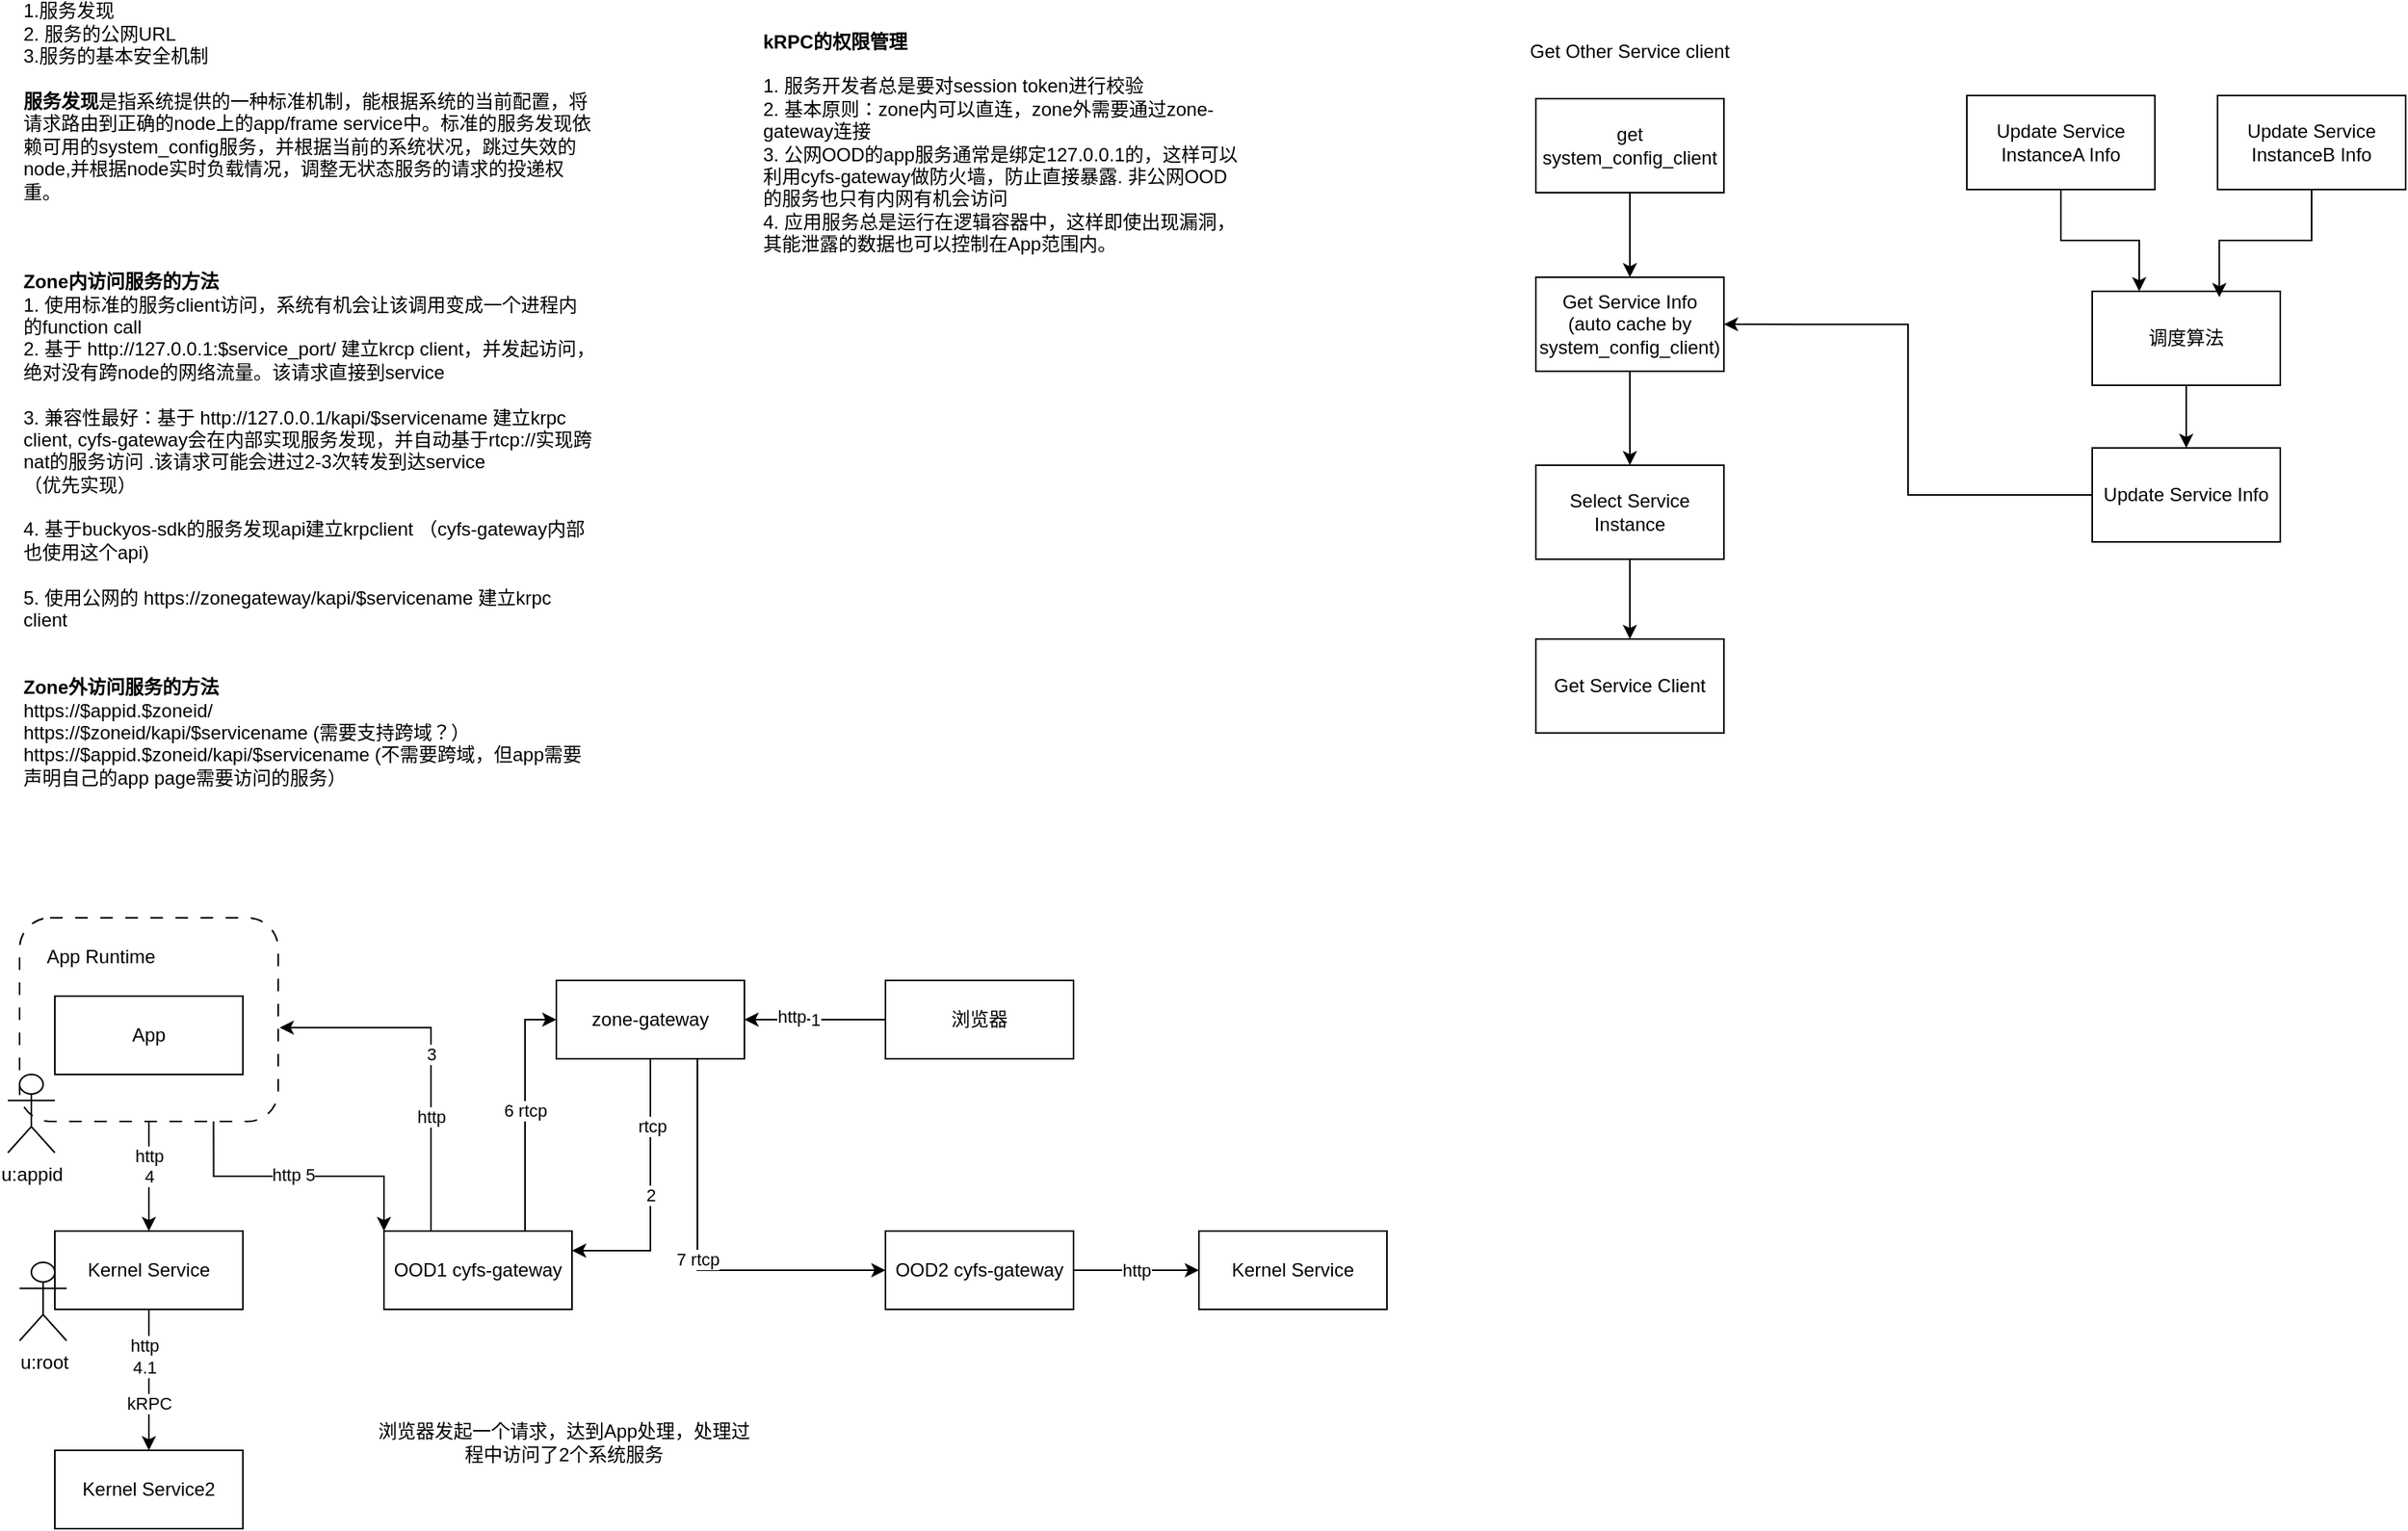<mxfile>
    <diagram id="jFDUv6gtdhWQ-9QrN_Wb" name="Page-1">
        <mxGraphModel dx="2035" dy="1152" grid="1" gridSize="10" guides="1" tooltips="1" connect="1" arrows="1" fold="1" page="1" pageScale="1" pageWidth="850" pageHeight="1100" math="0" shadow="0">
            <root>
                <mxCell id="0"/>
                <mxCell id="1" parent="0"/>
                <mxCell id="2" value="kRPC" style="edgeStyle=orthogonalEdgeStyle;rounded=0;orthogonalLoop=1;jettySize=auto;html=1;exitX=0.5;exitY=1;exitDx=0;exitDy=0;entryX=0.5;entryY=0;entryDx=0;entryDy=0;" edge="1" parent="1" source="4" target="14">
                    <mxGeometry x="0.333" relative="1" as="geometry">
                        <mxPoint as="offset"/>
                    </mxGeometry>
                </mxCell>
                <mxCell id="3" value="http&lt;div&gt;4.1&lt;/div&gt;" style="edgeLabel;html=1;align=center;verticalAlign=middle;resizable=0;points=[];" vertex="1" connectable="0" parent="2">
                    <mxGeometry x="-0.348" y="-3" relative="1" as="geometry">
                        <mxPoint as="offset"/>
                    </mxGeometry>
                </mxCell>
                <mxCell id="4" value="Kernel Service" style="rounded=0;whiteSpace=wrap;html=1;" vertex="1" parent="1">
                    <mxGeometry x="140" y="790" width="120" height="50" as="geometry"/>
                </mxCell>
                <mxCell id="5" value="App" style="rounded=0;whiteSpace=wrap;html=1;" vertex="1" parent="1">
                    <mxGeometry x="140" y="640" width="120" height="50" as="geometry"/>
                </mxCell>
                <mxCell id="6" value="4" style="edgeStyle=orthogonalEdgeStyle;rounded=0;orthogonalLoop=1;jettySize=auto;html=1;entryX=0.5;entryY=0;entryDx=0;entryDy=0;" edge="1" parent="1" source="10" target="4">
                    <mxGeometry relative="1" as="geometry"/>
                </mxCell>
                <mxCell id="7" value="http" style="edgeLabel;html=1;align=center;verticalAlign=middle;resizable=0;points=[];" vertex="1" connectable="0" parent="6">
                    <mxGeometry x="-0.365" relative="1" as="geometry">
                        <mxPoint as="offset"/>
                    </mxGeometry>
                </mxCell>
                <mxCell id="8" value="5" style="edgeStyle=orthogonalEdgeStyle;rounded=0;orthogonalLoop=1;jettySize=auto;html=1;exitX=0.75;exitY=1;exitDx=0;exitDy=0;entryX=0;entryY=0;entryDx=0;entryDy=0;" edge="1" parent="1" source="10" target="18">
                    <mxGeometry relative="1" as="geometry"/>
                </mxCell>
                <mxCell id="9" value="http 5" style="edgeLabel;html=1;align=center;verticalAlign=middle;resizable=0;points=[];" vertex="1" connectable="0" parent="8">
                    <mxGeometry x="-0.047" y="1" relative="1" as="geometry">
                        <mxPoint as="offset"/>
                    </mxGeometry>
                </mxCell>
                <mxCell id="10" value="" style="rounded=1;whiteSpace=wrap;html=1;fillColor=none;dashed=1;dashPattern=8 8;" vertex="1" parent="1">
                    <mxGeometry x="117.5" y="590" width="165" height="130" as="geometry"/>
                </mxCell>
                <mxCell id="11" value="App Runtime" style="text;html=1;strokeColor=none;fillColor=none;align=center;verticalAlign=middle;whiteSpace=wrap;rounded=0;" vertex="1" parent="1">
                    <mxGeometry x="117.5" y="600" width="102.5" height="30" as="geometry"/>
                </mxCell>
                <mxCell id="12" value="u:root" style="shape=umlActor;verticalLabelPosition=bottom;verticalAlign=top;html=1;outlineConnect=0;" vertex="1" parent="1">
                    <mxGeometry x="117.5" y="810" width="30" height="50" as="geometry"/>
                </mxCell>
                <mxCell id="13" value="u:appid" style="shape=umlActor;verticalLabelPosition=bottom;verticalAlign=top;html=1;outlineConnect=0;" vertex="1" parent="1">
                    <mxGeometry x="110" y="690" width="30" height="50" as="geometry"/>
                </mxCell>
                <mxCell id="14" value="Kernel Service2" style="rounded=0;whiteSpace=wrap;html=1;" vertex="1" parent="1">
                    <mxGeometry x="140" y="930" width="120" height="50" as="geometry"/>
                </mxCell>
                <mxCell id="15" value="&lt;b&gt;kRPC的权限管理&lt;/b&gt;&lt;div&gt;&lt;br&gt;&lt;/div&gt;&lt;div&gt;1. 服务开发者总是要对session token进行校验&lt;/div&gt;&lt;div&gt;2. 基本原则：zone内可以直连，zone外需要通过zone-gateway连接&lt;/div&gt;&lt;div style=&quot;&quot;&gt;3. 公网OOD的app服务通常是绑定127.0.0.1的，这样可以利用cyfs-gateway做防火墙，防止直接暴露. 非公网OOD的服务也只有内网有机会访问&lt;/div&gt;&lt;div&gt;4. 应用服务总是运行在逻辑容器中，这样即使出现漏洞，其能泄露的数据也可以控制在App范围内。&lt;/div&gt;" style="text;html=1;align=left;verticalAlign=middle;whiteSpace=wrap;rounded=0;" vertex="1" parent="1">
                    <mxGeometry x="590" y="10" width="310" height="170" as="geometry"/>
                </mxCell>
                <mxCell id="16" value="1.服务发现&lt;div&gt;2. 服务的公网URL&lt;/div&gt;&lt;div&gt;3.服务的基本安全机制&lt;/div&gt;&lt;div&gt;&lt;br&gt;&lt;/div&gt;&lt;div&gt;&lt;b&gt;服务发现&lt;/b&gt;是指系统提供的一种标准机制，能根据系统的当前配置，将请求路由到正确的node上的app/frame service中。标准的服务发现依赖可用的system_config服务，并根据当前的系统状况，跳过失效的node,并根据node实时负载情况，调整无状态服务的请求的投递权重。&lt;/div&gt;&lt;div&gt;&lt;br&gt;&lt;/div&gt;&lt;div&gt;&lt;br&gt;&lt;/div&gt;&lt;div&gt;&lt;br&gt;&lt;/div&gt;&lt;div&gt;&lt;b&gt;Zone内访问服务的方法&lt;/b&gt;&lt;/div&gt;&lt;div&gt;1. 使用标准的服务client访问，系统有机会让该调用变成一个进程内的function call&lt;/div&gt;&lt;div&gt;2. 基于 http://127.0.0.1:$service_port/ 建立krcp client，并发起访问，绝对没有跨node的网络流量。该请求直接到service&lt;/div&gt;&lt;div&gt;&lt;br&gt;&lt;/div&gt;&lt;div&gt;3. 兼容性最好：基于 http://127.0.0.1/kapi/$servicename 建立krpc client, cyfs-gateway会在内部实现服务发现，并自动基于rtcp://实现跨nat的服务访问 .该请求可能会进过2-3次转发到达service&lt;/div&gt;&lt;div&gt;（优先实现）&lt;/div&gt;&lt;div&gt;&lt;br&gt;&lt;/div&gt;&lt;div&gt;4. 基于buckyos-sdk的服务发现api建立krpclient （cyfs-gateway内部也使用这个api)&lt;/div&gt;&lt;div&gt;&lt;br&gt;&lt;/div&gt;&lt;div&gt;5. 使用公网的 https://zonegateway/kapi/$servicename 建立krpc client&lt;/div&gt;&lt;div&gt;&lt;br&gt;&lt;/div&gt;&lt;div&gt;&lt;br&gt;&lt;/div&gt;&lt;div&gt;&lt;b&gt;Zone外访问服务的方法&lt;/b&gt;&lt;/div&gt;&lt;div&gt;https://$appid.$zoneid/&lt;/div&gt;&lt;div&gt;&lt;div&gt;https://$zoneid/kapi/$servicename (需要支持跨域？）&lt;/div&gt;&lt;div&gt;&lt;span style=&quot;background-color: transparent; color: light-dark(rgb(0, 0, 0), rgb(255, 255, 255));&quot;&gt;https://$appid.$zoneid/kapi/$servicename (不需要跨域，但app需要声明自己的app page需要访问的服务）&lt;/span&gt;&lt;/div&gt;&lt;div&gt;&lt;div&gt;&lt;br&gt;&lt;/div&gt;&lt;/div&gt;&lt;/div&gt;" style="text;html=1;align=left;verticalAlign=middle;whiteSpace=wrap;rounded=0;" vertex="1" parent="1">
                    <mxGeometry x="118" y="22" width="367" height="482" as="geometry"/>
                </mxCell>
                <mxCell id="17" value="6 rtcp" style="edgeStyle=orthogonalEdgeStyle;rounded=0;orthogonalLoop=1;jettySize=auto;html=1;exitX=0.75;exitY=0;exitDx=0;exitDy=0;entryX=0;entryY=0.5;entryDx=0;entryDy=0;" edge="1" parent="1" source="18" target="23">
                    <mxGeometry relative="1" as="geometry"/>
                </mxCell>
                <mxCell id="18" value="OOD1 cyfs-gateway" style="rounded=0;whiteSpace=wrap;html=1;" vertex="1" parent="1">
                    <mxGeometry x="350" y="790" width="120" height="50" as="geometry"/>
                </mxCell>
                <mxCell id="19" value="Kernel Service" style="rounded=0;whiteSpace=wrap;html=1;" vertex="1" parent="1">
                    <mxGeometry x="870" y="790" width="120" height="50" as="geometry"/>
                </mxCell>
                <mxCell id="20" value="2" style="edgeStyle=orthogonalEdgeStyle;rounded=0;orthogonalLoop=1;jettySize=auto;html=1;exitX=0.5;exitY=1;exitDx=0;exitDy=0;entryX=1;entryY=0.25;entryDx=0;entryDy=0;" edge="1" parent="1" source="23" target="18">
                    <mxGeometry relative="1" as="geometry"/>
                </mxCell>
                <mxCell id="21" value="rtcp" style="edgeLabel;html=1;align=center;verticalAlign=middle;resizable=0;points=[];" vertex="1" connectable="0" parent="20">
                    <mxGeometry x="-0.502" y="1" relative="1" as="geometry">
                        <mxPoint as="offset"/>
                    </mxGeometry>
                </mxCell>
                <mxCell id="22" value="7 rtcp" style="edgeStyle=orthogonalEdgeStyle;rounded=0;orthogonalLoop=1;jettySize=auto;html=1;exitX=0.75;exitY=1;exitDx=0;exitDy=0;entryX=0;entryY=0.5;entryDx=0;entryDy=0;" edge="1" parent="1" source="23" target="30">
                    <mxGeometry relative="1" as="geometry"/>
                </mxCell>
                <mxCell id="23" value="zone-gateway" style="rounded=0;whiteSpace=wrap;html=1;" vertex="1" parent="1">
                    <mxGeometry x="460" y="630" width="120" height="50" as="geometry"/>
                </mxCell>
                <mxCell id="24" value="1" style="edgeStyle=orthogonalEdgeStyle;rounded=0;orthogonalLoop=1;jettySize=auto;html=1;exitX=0;exitY=0.5;exitDx=0;exitDy=0;entryX=1;entryY=0.5;entryDx=0;entryDy=0;" edge="1" parent="1" source="26" target="23">
                    <mxGeometry relative="1" as="geometry"/>
                </mxCell>
                <mxCell id="25" value="http" style="edgeLabel;html=1;align=center;verticalAlign=middle;resizable=0;points=[];" vertex="1" connectable="0" parent="24">
                    <mxGeometry x="0.333" y="-2" relative="1" as="geometry">
                        <mxPoint as="offset"/>
                    </mxGeometry>
                </mxCell>
                <mxCell id="26" value="浏览器" style="rounded=0;whiteSpace=wrap;html=1;" vertex="1" parent="1">
                    <mxGeometry x="670" y="630" width="120" height="50" as="geometry"/>
                </mxCell>
                <mxCell id="27" value="3" style="edgeStyle=orthogonalEdgeStyle;rounded=0;orthogonalLoop=1;jettySize=auto;html=1;exitX=0.25;exitY=0;exitDx=0;exitDy=0;entryX=1.006;entryY=0.539;entryDx=0;entryDy=0;entryPerimeter=0;" edge="1" parent="1" source="18" target="10">
                    <mxGeometry relative="1" as="geometry"/>
                </mxCell>
                <mxCell id="28" value="http" style="edgeLabel;html=1;align=center;verticalAlign=middle;resizable=0;points=[];" vertex="1" connectable="0" parent="27">
                    <mxGeometry x="-0.357" relative="1" as="geometry">
                        <mxPoint as="offset"/>
                    </mxGeometry>
                </mxCell>
                <mxCell id="29" value="http" style="edgeStyle=orthogonalEdgeStyle;rounded=0;orthogonalLoop=1;jettySize=auto;html=1;exitX=1;exitY=0.5;exitDx=0;exitDy=0;entryX=0;entryY=0.5;entryDx=0;entryDy=0;" edge="1" parent="1" source="30" target="19">
                    <mxGeometry relative="1" as="geometry"/>
                </mxCell>
                <mxCell id="30" value="OOD2 cyfs-gateway" style="rounded=0;whiteSpace=wrap;html=1;" vertex="1" parent="1">
                    <mxGeometry x="670" y="790" width="120" height="50" as="geometry"/>
                </mxCell>
                <mxCell id="31" value="浏览器发起一个请求，达到App处理，处理过程中访问了2个系统服务" style="text;html=1;align=center;verticalAlign=middle;whiteSpace=wrap;rounded=0;" vertex="1" parent="1">
                    <mxGeometry x="340" y="910" width="250" height="30" as="geometry"/>
                </mxCell>
                <mxCell id="32" style="edgeStyle=orthogonalEdgeStyle;rounded=0;orthogonalLoop=1;jettySize=auto;html=1;exitX=0.5;exitY=1;exitDx=0;exitDy=0;entryX=0.5;entryY=0;entryDx=0;entryDy=0;" edge="1" parent="1" source="33" target="35">
                    <mxGeometry relative="1" as="geometry"/>
                </mxCell>
                <mxCell id="33" value="get system_config_client" style="rounded=0;whiteSpace=wrap;html=1;" vertex="1" parent="1">
                    <mxGeometry x="1085" y="67" width="120" height="60" as="geometry"/>
                </mxCell>
                <mxCell id="34" style="edgeStyle=orthogonalEdgeStyle;rounded=0;orthogonalLoop=1;jettySize=auto;html=1;exitX=0.5;exitY=1;exitDx=0;exitDy=0;entryX=0.5;entryY=0;entryDx=0;entryDy=0;" edge="1" parent="1" source="35" target="37">
                    <mxGeometry relative="1" as="geometry"/>
                </mxCell>
                <mxCell id="35" value="Get Service Info&lt;div&gt;(auto cache by system_config_client)&lt;/div&gt;" style="rounded=0;whiteSpace=wrap;html=1;" vertex="1" parent="1">
                    <mxGeometry x="1085" y="181.05" width="120" height="60" as="geometry"/>
                </mxCell>
                <mxCell id="36" style="edgeStyle=orthogonalEdgeStyle;rounded=0;orthogonalLoop=1;jettySize=auto;html=1;exitX=0.5;exitY=1;exitDx=0;exitDy=0;entryX=0.5;entryY=0;entryDx=0;entryDy=0;" edge="1" parent="1" source="37" target="38">
                    <mxGeometry relative="1" as="geometry"/>
                </mxCell>
                <mxCell id="37" value="Select Service Instance" style="rounded=0;whiteSpace=wrap;html=1;" vertex="1" parent="1">
                    <mxGeometry x="1085" y="301.05" width="120" height="60" as="geometry"/>
                </mxCell>
                <mxCell id="38" value="Get Service Client" style="rounded=0;whiteSpace=wrap;html=1;" vertex="1" parent="1">
                    <mxGeometry x="1085" y="412" width="120" height="60" as="geometry"/>
                </mxCell>
                <mxCell id="39" value="Get Other Service client" style="text;html=1;align=center;verticalAlign=middle;whiteSpace=wrap;rounded=0;" vertex="1" parent="1">
                    <mxGeometry x="1070" y="22" width="150" height="30" as="geometry"/>
                </mxCell>
                <mxCell id="40" style="edgeStyle=orthogonalEdgeStyle;rounded=0;orthogonalLoop=1;jettySize=auto;html=1;exitX=0.5;exitY=1;exitDx=0;exitDy=0;entryX=0.25;entryY=0;entryDx=0;entryDy=0;" edge="1" parent="1" source="41" target="46">
                    <mxGeometry relative="1" as="geometry"/>
                </mxCell>
                <mxCell id="41" value="Update Service InstanceA Info" style="rounded=0;whiteSpace=wrap;html=1;" vertex="1" parent="1">
                    <mxGeometry x="1360" y="65" width="120" height="60" as="geometry"/>
                </mxCell>
                <mxCell id="42" value="Update Service InstanceB Info" style="rounded=0;whiteSpace=wrap;html=1;" vertex="1" parent="1">
                    <mxGeometry x="1520" y="65" width="120" height="60" as="geometry"/>
                </mxCell>
                <mxCell id="43" style="edgeStyle=orthogonalEdgeStyle;rounded=0;orthogonalLoop=1;jettySize=auto;html=1;exitX=0;exitY=0.5;exitDx=0;exitDy=0;entryX=1;entryY=0.5;entryDx=0;entryDy=0;" edge="1" parent="1" source="44" target="35">
                    <mxGeometry relative="1" as="geometry"/>
                </mxCell>
                <mxCell id="44" value="Update Service Info" style="rounded=0;whiteSpace=wrap;html=1;" vertex="1" parent="1">
                    <mxGeometry x="1440" y="290" width="120" height="60" as="geometry"/>
                </mxCell>
                <mxCell id="45" value="" style="edgeStyle=orthogonalEdgeStyle;rounded=0;orthogonalLoop=1;jettySize=auto;html=1;" edge="1" parent="1" source="46" target="44">
                    <mxGeometry relative="1" as="geometry"/>
                </mxCell>
                <mxCell id="46" value="调度算法" style="rounded=0;whiteSpace=wrap;html=1;" vertex="1" parent="1">
                    <mxGeometry x="1440" y="190" width="120" height="60" as="geometry"/>
                </mxCell>
                <mxCell id="47" style="edgeStyle=orthogonalEdgeStyle;rounded=0;orthogonalLoop=1;jettySize=auto;html=1;exitX=0.5;exitY=1;exitDx=0;exitDy=0;entryX=0.676;entryY=0.062;entryDx=0;entryDy=0;entryPerimeter=0;" edge="1" parent="1" source="42" target="46">
                    <mxGeometry relative="1" as="geometry">
                        <mxPoint x="1531" y="190" as="targetPoint"/>
                    </mxGeometry>
                </mxCell>
            </root>
        </mxGraphModel>
    </diagram>
</mxfile>